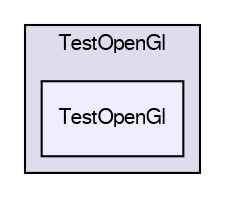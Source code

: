 digraph "TestOpenGl/TestOpenGl" {
  bgcolor=transparent;
  compound=true
  node [ fontsize="10", fontname="FreeSans"];
  edge [ labelfontsize="10", labelfontname="FreeSans"];
  subgraph clusterdir_7a56af5b92f930041d92213618745a08 {
    graph [ bgcolor="#ddddee", pencolor="black", label="TestOpenGl" fontname="FreeSans", fontsize="10", URL="dir_7a56af5b92f930041d92213618745a08.html"]
  dir_2e0ad737c5a35fd799870b9d14d04fcf [shape=box, label="TestOpenGl", style="filled", fillcolor="#eeeeff", pencolor="black", URL="dir_2e0ad737c5a35fd799870b9d14d04fcf.html"];
  }
}
